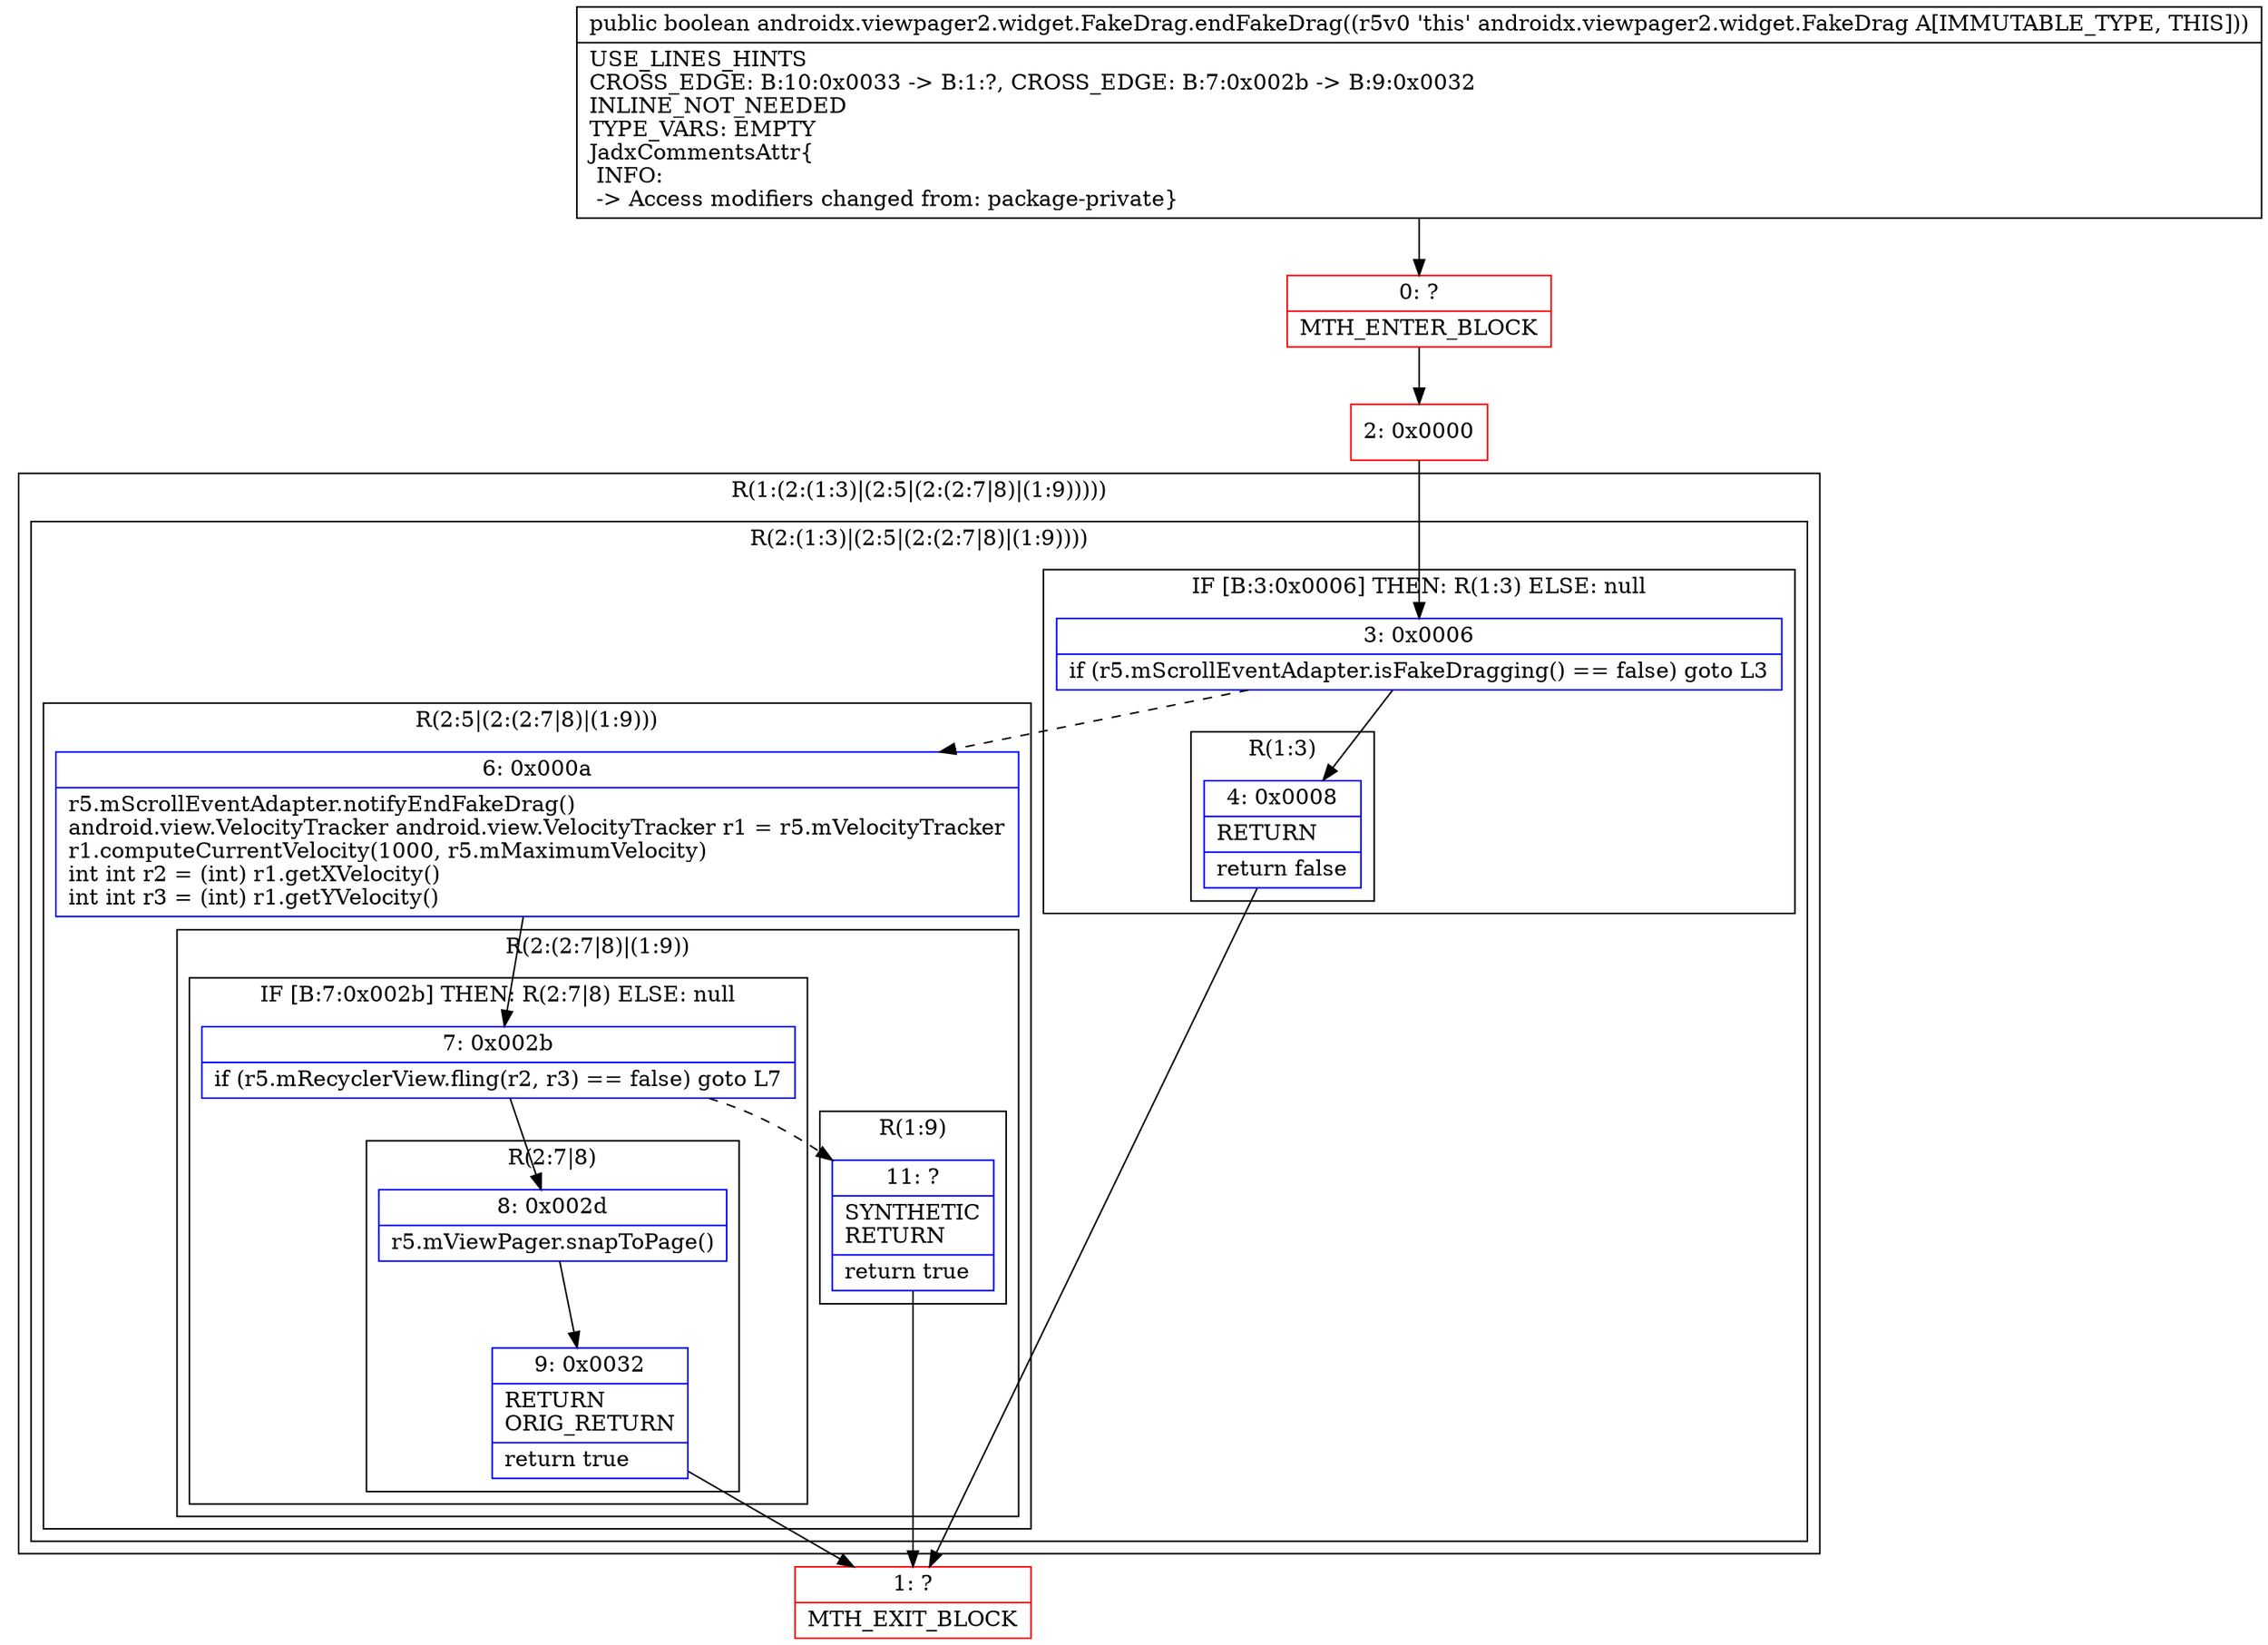 digraph "CFG forandroidx.viewpager2.widget.FakeDrag.endFakeDrag()Z" {
subgraph cluster_Region_2091969772 {
label = "R(1:(2:(1:3)|(2:5|(2:(2:7|8)|(1:9)))))";
node [shape=record,color=blue];
subgraph cluster_Region_556660767 {
label = "R(2:(1:3)|(2:5|(2:(2:7|8)|(1:9))))";
node [shape=record,color=blue];
subgraph cluster_IfRegion_1881982679 {
label = "IF [B:3:0x0006] THEN: R(1:3) ELSE: null";
node [shape=record,color=blue];
Node_3 [shape=record,label="{3\:\ 0x0006|if (r5.mScrollEventAdapter.isFakeDragging() == false) goto L3\l}"];
subgraph cluster_Region_1938954358 {
label = "R(1:3)";
node [shape=record,color=blue];
Node_4 [shape=record,label="{4\:\ 0x0008|RETURN\l|return false\l}"];
}
}
subgraph cluster_Region_1228185547 {
label = "R(2:5|(2:(2:7|8)|(1:9)))";
node [shape=record,color=blue];
Node_6 [shape=record,label="{6\:\ 0x000a|r5.mScrollEventAdapter.notifyEndFakeDrag()\landroid.view.VelocityTracker android.view.VelocityTracker r1 = r5.mVelocityTracker\lr1.computeCurrentVelocity(1000, r5.mMaximumVelocity)\lint int r2 = (int) r1.getXVelocity()\lint int r3 = (int) r1.getYVelocity()\l}"];
subgraph cluster_Region_146693476 {
label = "R(2:(2:7|8)|(1:9))";
node [shape=record,color=blue];
subgraph cluster_IfRegion_76193214 {
label = "IF [B:7:0x002b] THEN: R(2:7|8) ELSE: null";
node [shape=record,color=blue];
Node_7 [shape=record,label="{7\:\ 0x002b|if (r5.mRecyclerView.fling(r2, r3) == false) goto L7\l}"];
subgraph cluster_Region_1184739692 {
label = "R(2:7|8)";
node [shape=record,color=blue];
Node_8 [shape=record,label="{8\:\ 0x002d|r5.mViewPager.snapToPage()\l}"];
Node_9 [shape=record,label="{9\:\ 0x0032|RETURN\lORIG_RETURN\l|return true\l}"];
}
}
subgraph cluster_Region_1343343894 {
label = "R(1:9)";
node [shape=record,color=blue];
Node_11 [shape=record,label="{11\:\ ?|SYNTHETIC\lRETURN\l|return true\l}"];
}
}
}
}
}
Node_0 [shape=record,color=red,label="{0\:\ ?|MTH_ENTER_BLOCK\l}"];
Node_2 [shape=record,color=red,label="{2\:\ 0x0000}"];
Node_1 [shape=record,color=red,label="{1\:\ ?|MTH_EXIT_BLOCK\l}"];
MethodNode[shape=record,label="{public boolean androidx.viewpager2.widget.FakeDrag.endFakeDrag((r5v0 'this' androidx.viewpager2.widget.FakeDrag A[IMMUTABLE_TYPE, THIS]))  | USE_LINES_HINTS\lCROSS_EDGE: B:10:0x0033 \-\> B:1:?, CROSS_EDGE: B:7:0x002b \-\> B:9:0x0032\lINLINE_NOT_NEEDED\lTYPE_VARS: EMPTY\lJadxCommentsAttr\{\l INFO: \l \-\> Access modifiers changed from: package\-private\}\l}"];
MethodNode -> Node_0;Node_3 -> Node_4;
Node_3 -> Node_6[style=dashed];
Node_4 -> Node_1;
Node_6 -> Node_7;
Node_7 -> Node_8;
Node_7 -> Node_11[style=dashed];
Node_8 -> Node_9;
Node_9 -> Node_1;
Node_11 -> Node_1;
Node_0 -> Node_2;
Node_2 -> Node_3;
}


